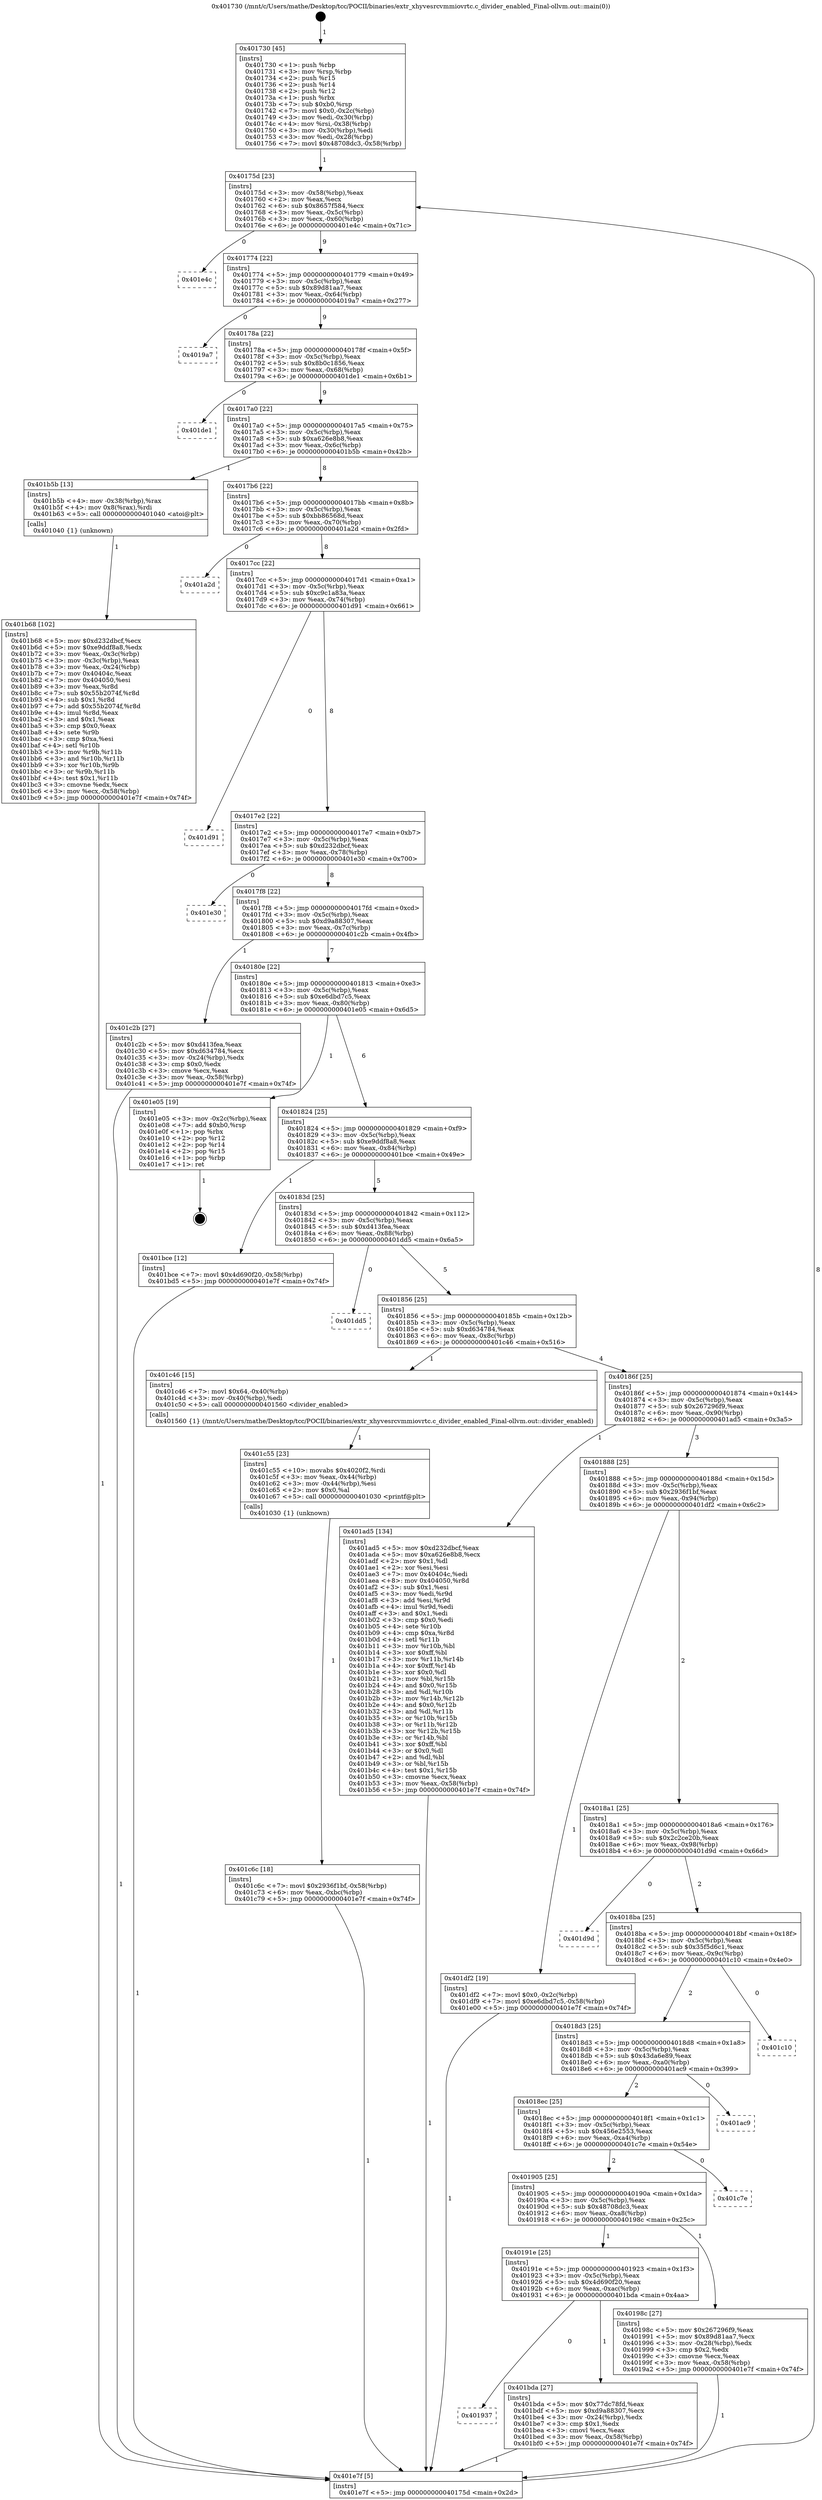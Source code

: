digraph "0x401730" {
  label = "0x401730 (/mnt/c/Users/mathe/Desktop/tcc/POCII/binaries/extr_xhyvesrcvmmiovrtc.c_divider_enabled_Final-ollvm.out::main(0))"
  labelloc = "t"
  node[shape=record]

  Entry [label="",width=0.3,height=0.3,shape=circle,fillcolor=black,style=filled]
  "0x40175d" [label="{
     0x40175d [23]\l
     | [instrs]\l
     &nbsp;&nbsp;0x40175d \<+3\>: mov -0x58(%rbp),%eax\l
     &nbsp;&nbsp;0x401760 \<+2\>: mov %eax,%ecx\l
     &nbsp;&nbsp;0x401762 \<+6\>: sub $0x8657f584,%ecx\l
     &nbsp;&nbsp;0x401768 \<+3\>: mov %eax,-0x5c(%rbp)\l
     &nbsp;&nbsp;0x40176b \<+3\>: mov %ecx,-0x60(%rbp)\l
     &nbsp;&nbsp;0x40176e \<+6\>: je 0000000000401e4c \<main+0x71c\>\l
  }"]
  "0x401e4c" [label="{
     0x401e4c\l
  }", style=dashed]
  "0x401774" [label="{
     0x401774 [22]\l
     | [instrs]\l
     &nbsp;&nbsp;0x401774 \<+5\>: jmp 0000000000401779 \<main+0x49\>\l
     &nbsp;&nbsp;0x401779 \<+3\>: mov -0x5c(%rbp),%eax\l
     &nbsp;&nbsp;0x40177c \<+5\>: sub $0x89d81aa7,%eax\l
     &nbsp;&nbsp;0x401781 \<+3\>: mov %eax,-0x64(%rbp)\l
     &nbsp;&nbsp;0x401784 \<+6\>: je 00000000004019a7 \<main+0x277\>\l
  }"]
  Exit [label="",width=0.3,height=0.3,shape=circle,fillcolor=black,style=filled,peripheries=2]
  "0x4019a7" [label="{
     0x4019a7\l
  }", style=dashed]
  "0x40178a" [label="{
     0x40178a [22]\l
     | [instrs]\l
     &nbsp;&nbsp;0x40178a \<+5\>: jmp 000000000040178f \<main+0x5f\>\l
     &nbsp;&nbsp;0x40178f \<+3\>: mov -0x5c(%rbp),%eax\l
     &nbsp;&nbsp;0x401792 \<+5\>: sub $0x8b0c1856,%eax\l
     &nbsp;&nbsp;0x401797 \<+3\>: mov %eax,-0x68(%rbp)\l
     &nbsp;&nbsp;0x40179a \<+6\>: je 0000000000401de1 \<main+0x6b1\>\l
  }"]
  "0x401c6c" [label="{
     0x401c6c [18]\l
     | [instrs]\l
     &nbsp;&nbsp;0x401c6c \<+7\>: movl $0x2936f1bf,-0x58(%rbp)\l
     &nbsp;&nbsp;0x401c73 \<+6\>: mov %eax,-0xbc(%rbp)\l
     &nbsp;&nbsp;0x401c79 \<+5\>: jmp 0000000000401e7f \<main+0x74f\>\l
  }"]
  "0x401de1" [label="{
     0x401de1\l
  }", style=dashed]
  "0x4017a0" [label="{
     0x4017a0 [22]\l
     | [instrs]\l
     &nbsp;&nbsp;0x4017a0 \<+5\>: jmp 00000000004017a5 \<main+0x75\>\l
     &nbsp;&nbsp;0x4017a5 \<+3\>: mov -0x5c(%rbp),%eax\l
     &nbsp;&nbsp;0x4017a8 \<+5\>: sub $0xa626e8b8,%eax\l
     &nbsp;&nbsp;0x4017ad \<+3\>: mov %eax,-0x6c(%rbp)\l
     &nbsp;&nbsp;0x4017b0 \<+6\>: je 0000000000401b5b \<main+0x42b\>\l
  }"]
  "0x401c55" [label="{
     0x401c55 [23]\l
     | [instrs]\l
     &nbsp;&nbsp;0x401c55 \<+10\>: movabs $0x4020f2,%rdi\l
     &nbsp;&nbsp;0x401c5f \<+3\>: mov %eax,-0x44(%rbp)\l
     &nbsp;&nbsp;0x401c62 \<+3\>: mov -0x44(%rbp),%esi\l
     &nbsp;&nbsp;0x401c65 \<+2\>: mov $0x0,%al\l
     &nbsp;&nbsp;0x401c67 \<+5\>: call 0000000000401030 \<printf@plt\>\l
     | [calls]\l
     &nbsp;&nbsp;0x401030 \{1\} (unknown)\l
  }"]
  "0x401b5b" [label="{
     0x401b5b [13]\l
     | [instrs]\l
     &nbsp;&nbsp;0x401b5b \<+4\>: mov -0x38(%rbp),%rax\l
     &nbsp;&nbsp;0x401b5f \<+4\>: mov 0x8(%rax),%rdi\l
     &nbsp;&nbsp;0x401b63 \<+5\>: call 0000000000401040 \<atoi@plt\>\l
     | [calls]\l
     &nbsp;&nbsp;0x401040 \{1\} (unknown)\l
  }"]
  "0x4017b6" [label="{
     0x4017b6 [22]\l
     | [instrs]\l
     &nbsp;&nbsp;0x4017b6 \<+5\>: jmp 00000000004017bb \<main+0x8b\>\l
     &nbsp;&nbsp;0x4017bb \<+3\>: mov -0x5c(%rbp),%eax\l
     &nbsp;&nbsp;0x4017be \<+5\>: sub $0xbb86568d,%eax\l
     &nbsp;&nbsp;0x4017c3 \<+3\>: mov %eax,-0x70(%rbp)\l
     &nbsp;&nbsp;0x4017c6 \<+6\>: je 0000000000401a2d \<main+0x2fd\>\l
  }"]
  "0x401937" [label="{
     0x401937\l
  }", style=dashed]
  "0x401a2d" [label="{
     0x401a2d\l
  }", style=dashed]
  "0x4017cc" [label="{
     0x4017cc [22]\l
     | [instrs]\l
     &nbsp;&nbsp;0x4017cc \<+5\>: jmp 00000000004017d1 \<main+0xa1\>\l
     &nbsp;&nbsp;0x4017d1 \<+3\>: mov -0x5c(%rbp),%eax\l
     &nbsp;&nbsp;0x4017d4 \<+5\>: sub $0xc9c1a83a,%eax\l
     &nbsp;&nbsp;0x4017d9 \<+3\>: mov %eax,-0x74(%rbp)\l
     &nbsp;&nbsp;0x4017dc \<+6\>: je 0000000000401d91 \<main+0x661\>\l
  }"]
  "0x401bda" [label="{
     0x401bda [27]\l
     | [instrs]\l
     &nbsp;&nbsp;0x401bda \<+5\>: mov $0x77dc78fd,%eax\l
     &nbsp;&nbsp;0x401bdf \<+5\>: mov $0xd9a88307,%ecx\l
     &nbsp;&nbsp;0x401be4 \<+3\>: mov -0x24(%rbp),%edx\l
     &nbsp;&nbsp;0x401be7 \<+3\>: cmp $0x1,%edx\l
     &nbsp;&nbsp;0x401bea \<+3\>: cmovl %ecx,%eax\l
     &nbsp;&nbsp;0x401bed \<+3\>: mov %eax,-0x58(%rbp)\l
     &nbsp;&nbsp;0x401bf0 \<+5\>: jmp 0000000000401e7f \<main+0x74f\>\l
  }"]
  "0x401d91" [label="{
     0x401d91\l
  }", style=dashed]
  "0x4017e2" [label="{
     0x4017e2 [22]\l
     | [instrs]\l
     &nbsp;&nbsp;0x4017e2 \<+5\>: jmp 00000000004017e7 \<main+0xb7\>\l
     &nbsp;&nbsp;0x4017e7 \<+3\>: mov -0x5c(%rbp),%eax\l
     &nbsp;&nbsp;0x4017ea \<+5\>: sub $0xd232dbcf,%eax\l
     &nbsp;&nbsp;0x4017ef \<+3\>: mov %eax,-0x78(%rbp)\l
     &nbsp;&nbsp;0x4017f2 \<+6\>: je 0000000000401e30 \<main+0x700\>\l
  }"]
  "0x401b68" [label="{
     0x401b68 [102]\l
     | [instrs]\l
     &nbsp;&nbsp;0x401b68 \<+5\>: mov $0xd232dbcf,%ecx\l
     &nbsp;&nbsp;0x401b6d \<+5\>: mov $0xe9ddf8a8,%edx\l
     &nbsp;&nbsp;0x401b72 \<+3\>: mov %eax,-0x3c(%rbp)\l
     &nbsp;&nbsp;0x401b75 \<+3\>: mov -0x3c(%rbp),%eax\l
     &nbsp;&nbsp;0x401b78 \<+3\>: mov %eax,-0x24(%rbp)\l
     &nbsp;&nbsp;0x401b7b \<+7\>: mov 0x40404c,%eax\l
     &nbsp;&nbsp;0x401b82 \<+7\>: mov 0x404050,%esi\l
     &nbsp;&nbsp;0x401b89 \<+3\>: mov %eax,%r8d\l
     &nbsp;&nbsp;0x401b8c \<+7\>: sub $0x55b2074f,%r8d\l
     &nbsp;&nbsp;0x401b93 \<+4\>: sub $0x1,%r8d\l
     &nbsp;&nbsp;0x401b97 \<+7\>: add $0x55b2074f,%r8d\l
     &nbsp;&nbsp;0x401b9e \<+4\>: imul %r8d,%eax\l
     &nbsp;&nbsp;0x401ba2 \<+3\>: and $0x1,%eax\l
     &nbsp;&nbsp;0x401ba5 \<+3\>: cmp $0x0,%eax\l
     &nbsp;&nbsp;0x401ba8 \<+4\>: sete %r9b\l
     &nbsp;&nbsp;0x401bac \<+3\>: cmp $0xa,%esi\l
     &nbsp;&nbsp;0x401baf \<+4\>: setl %r10b\l
     &nbsp;&nbsp;0x401bb3 \<+3\>: mov %r9b,%r11b\l
     &nbsp;&nbsp;0x401bb6 \<+3\>: and %r10b,%r11b\l
     &nbsp;&nbsp;0x401bb9 \<+3\>: xor %r10b,%r9b\l
     &nbsp;&nbsp;0x401bbc \<+3\>: or %r9b,%r11b\l
     &nbsp;&nbsp;0x401bbf \<+4\>: test $0x1,%r11b\l
     &nbsp;&nbsp;0x401bc3 \<+3\>: cmovne %edx,%ecx\l
     &nbsp;&nbsp;0x401bc6 \<+3\>: mov %ecx,-0x58(%rbp)\l
     &nbsp;&nbsp;0x401bc9 \<+5\>: jmp 0000000000401e7f \<main+0x74f\>\l
  }"]
  "0x401e30" [label="{
     0x401e30\l
  }", style=dashed]
  "0x4017f8" [label="{
     0x4017f8 [22]\l
     | [instrs]\l
     &nbsp;&nbsp;0x4017f8 \<+5\>: jmp 00000000004017fd \<main+0xcd\>\l
     &nbsp;&nbsp;0x4017fd \<+3\>: mov -0x5c(%rbp),%eax\l
     &nbsp;&nbsp;0x401800 \<+5\>: sub $0xd9a88307,%eax\l
     &nbsp;&nbsp;0x401805 \<+3\>: mov %eax,-0x7c(%rbp)\l
     &nbsp;&nbsp;0x401808 \<+6\>: je 0000000000401c2b \<main+0x4fb\>\l
  }"]
  "0x401730" [label="{
     0x401730 [45]\l
     | [instrs]\l
     &nbsp;&nbsp;0x401730 \<+1\>: push %rbp\l
     &nbsp;&nbsp;0x401731 \<+3\>: mov %rsp,%rbp\l
     &nbsp;&nbsp;0x401734 \<+2\>: push %r15\l
     &nbsp;&nbsp;0x401736 \<+2\>: push %r14\l
     &nbsp;&nbsp;0x401738 \<+2\>: push %r12\l
     &nbsp;&nbsp;0x40173a \<+1\>: push %rbx\l
     &nbsp;&nbsp;0x40173b \<+7\>: sub $0xb0,%rsp\l
     &nbsp;&nbsp;0x401742 \<+7\>: movl $0x0,-0x2c(%rbp)\l
     &nbsp;&nbsp;0x401749 \<+3\>: mov %edi,-0x30(%rbp)\l
     &nbsp;&nbsp;0x40174c \<+4\>: mov %rsi,-0x38(%rbp)\l
     &nbsp;&nbsp;0x401750 \<+3\>: mov -0x30(%rbp),%edi\l
     &nbsp;&nbsp;0x401753 \<+3\>: mov %edi,-0x28(%rbp)\l
     &nbsp;&nbsp;0x401756 \<+7\>: movl $0x48708dc3,-0x58(%rbp)\l
  }"]
  "0x401c2b" [label="{
     0x401c2b [27]\l
     | [instrs]\l
     &nbsp;&nbsp;0x401c2b \<+5\>: mov $0xd413fea,%eax\l
     &nbsp;&nbsp;0x401c30 \<+5\>: mov $0xd634784,%ecx\l
     &nbsp;&nbsp;0x401c35 \<+3\>: mov -0x24(%rbp),%edx\l
     &nbsp;&nbsp;0x401c38 \<+3\>: cmp $0x0,%edx\l
     &nbsp;&nbsp;0x401c3b \<+3\>: cmove %ecx,%eax\l
     &nbsp;&nbsp;0x401c3e \<+3\>: mov %eax,-0x58(%rbp)\l
     &nbsp;&nbsp;0x401c41 \<+5\>: jmp 0000000000401e7f \<main+0x74f\>\l
  }"]
  "0x40180e" [label="{
     0x40180e [22]\l
     | [instrs]\l
     &nbsp;&nbsp;0x40180e \<+5\>: jmp 0000000000401813 \<main+0xe3\>\l
     &nbsp;&nbsp;0x401813 \<+3\>: mov -0x5c(%rbp),%eax\l
     &nbsp;&nbsp;0x401816 \<+5\>: sub $0xe6dbd7c5,%eax\l
     &nbsp;&nbsp;0x40181b \<+3\>: mov %eax,-0x80(%rbp)\l
     &nbsp;&nbsp;0x40181e \<+6\>: je 0000000000401e05 \<main+0x6d5\>\l
  }"]
  "0x401e7f" [label="{
     0x401e7f [5]\l
     | [instrs]\l
     &nbsp;&nbsp;0x401e7f \<+5\>: jmp 000000000040175d \<main+0x2d\>\l
  }"]
  "0x401e05" [label="{
     0x401e05 [19]\l
     | [instrs]\l
     &nbsp;&nbsp;0x401e05 \<+3\>: mov -0x2c(%rbp),%eax\l
     &nbsp;&nbsp;0x401e08 \<+7\>: add $0xb0,%rsp\l
     &nbsp;&nbsp;0x401e0f \<+1\>: pop %rbx\l
     &nbsp;&nbsp;0x401e10 \<+2\>: pop %r12\l
     &nbsp;&nbsp;0x401e12 \<+2\>: pop %r14\l
     &nbsp;&nbsp;0x401e14 \<+2\>: pop %r15\l
     &nbsp;&nbsp;0x401e16 \<+1\>: pop %rbp\l
     &nbsp;&nbsp;0x401e17 \<+1\>: ret\l
  }"]
  "0x401824" [label="{
     0x401824 [25]\l
     | [instrs]\l
     &nbsp;&nbsp;0x401824 \<+5\>: jmp 0000000000401829 \<main+0xf9\>\l
     &nbsp;&nbsp;0x401829 \<+3\>: mov -0x5c(%rbp),%eax\l
     &nbsp;&nbsp;0x40182c \<+5\>: sub $0xe9ddf8a8,%eax\l
     &nbsp;&nbsp;0x401831 \<+6\>: mov %eax,-0x84(%rbp)\l
     &nbsp;&nbsp;0x401837 \<+6\>: je 0000000000401bce \<main+0x49e\>\l
  }"]
  "0x40191e" [label="{
     0x40191e [25]\l
     | [instrs]\l
     &nbsp;&nbsp;0x40191e \<+5\>: jmp 0000000000401923 \<main+0x1f3\>\l
     &nbsp;&nbsp;0x401923 \<+3\>: mov -0x5c(%rbp),%eax\l
     &nbsp;&nbsp;0x401926 \<+5\>: sub $0x4d690f20,%eax\l
     &nbsp;&nbsp;0x40192b \<+6\>: mov %eax,-0xac(%rbp)\l
     &nbsp;&nbsp;0x401931 \<+6\>: je 0000000000401bda \<main+0x4aa\>\l
  }"]
  "0x401bce" [label="{
     0x401bce [12]\l
     | [instrs]\l
     &nbsp;&nbsp;0x401bce \<+7\>: movl $0x4d690f20,-0x58(%rbp)\l
     &nbsp;&nbsp;0x401bd5 \<+5\>: jmp 0000000000401e7f \<main+0x74f\>\l
  }"]
  "0x40183d" [label="{
     0x40183d [25]\l
     | [instrs]\l
     &nbsp;&nbsp;0x40183d \<+5\>: jmp 0000000000401842 \<main+0x112\>\l
     &nbsp;&nbsp;0x401842 \<+3\>: mov -0x5c(%rbp),%eax\l
     &nbsp;&nbsp;0x401845 \<+5\>: sub $0xd413fea,%eax\l
     &nbsp;&nbsp;0x40184a \<+6\>: mov %eax,-0x88(%rbp)\l
     &nbsp;&nbsp;0x401850 \<+6\>: je 0000000000401dd5 \<main+0x6a5\>\l
  }"]
  "0x40198c" [label="{
     0x40198c [27]\l
     | [instrs]\l
     &nbsp;&nbsp;0x40198c \<+5\>: mov $0x267296f9,%eax\l
     &nbsp;&nbsp;0x401991 \<+5\>: mov $0x89d81aa7,%ecx\l
     &nbsp;&nbsp;0x401996 \<+3\>: mov -0x28(%rbp),%edx\l
     &nbsp;&nbsp;0x401999 \<+3\>: cmp $0x2,%edx\l
     &nbsp;&nbsp;0x40199c \<+3\>: cmovne %ecx,%eax\l
     &nbsp;&nbsp;0x40199f \<+3\>: mov %eax,-0x58(%rbp)\l
     &nbsp;&nbsp;0x4019a2 \<+5\>: jmp 0000000000401e7f \<main+0x74f\>\l
  }"]
  "0x401dd5" [label="{
     0x401dd5\l
  }", style=dashed]
  "0x401856" [label="{
     0x401856 [25]\l
     | [instrs]\l
     &nbsp;&nbsp;0x401856 \<+5\>: jmp 000000000040185b \<main+0x12b\>\l
     &nbsp;&nbsp;0x40185b \<+3\>: mov -0x5c(%rbp),%eax\l
     &nbsp;&nbsp;0x40185e \<+5\>: sub $0xd634784,%eax\l
     &nbsp;&nbsp;0x401863 \<+6\>: mov %eax,-0x8c(%rbp)\l
     &nbsp;&nbsp;0x401869 \<+6\>: je 0000000000401c46 \<main+0x516\>\l
  }"]
  "0x401905" [label="{
     0x401905 [25]\l
     | [instrs]\l
     &nbsp;&nbsp;0x401905 \<+5\>: jmp 000000000040190a \<main+0x1da\>\l
     &nbsp;&nbsp;0x40190a \<+3\>: mov -0x5c(%rbp),%eax\l
     &nbsp;&nbsp;0x40190d \<+5\>: sub $0x48708dc3,%eax\l
     &nbsp;&nbsp;0x401912 \<+6\>: mov %eax,-0xa8(%rbp)\l
     &nbsp;&nbsp;0x401918 \<+6\>: je 000000000040198c \<main+0x25c\>\l
  }"]
  "0x401c46" [label="{
     0x401c46 [15]\l
     | [instrs]\l
     &nbsp;&nbsp;0x401c46 \<+7\>: movl $0x64,-0x40(%rbp)\l
     &nbsp;&nbsp;0x401c4d \<+3\>: mov -0x40(%rbp),%edi\l
     &nbsp;&nbsp;0x401c50 \<+5\>: call 0000000000401560 \<divider_enabled\>\l
     | [calls]\l
     &nbsp;&nbsp;0x401560 \{1\} (/mnt/c/Users/mathe/Desktop/tcc/POCII/binaries/extr_xhyvesrcvmmiovrtc.c_divider_enabled_Final-ollvm.out::divider_enabled)\l
  }"]
  "0x40186f" [label="{
     0x40186f [25]\l
     | [instrs]\l
     &nbsp;&nbsp;0x40186f \<+5\>: jmp 0000000000401874 \<main+0x144\>\l
     &nbsp;&nbsp;0x401874 \<+3\>: mov -0x5c(%rbp),%eax\l
     &nbsp;&nbsp;0x401877 \<+5\>: sub $0x267296f9,%eax\l
     &nbsp;&nbsp;0x40187c \<+6\>: mov %eax,-0x90(%rbp)\l
     &nbsp;&nbsp;0x401882 \<+6\>: je 0000000000401ad5 \<main+0x3a5\>\l
  }"]
  "0x401c7e" [label="{
     0x401c7e\l
  }", style=dashed]
  "0x401ad5" [label="{
     0x401ad5 [134]\l
     | [instrs]\l
     &nbsp;&nbsp;0x401ad5 \<+5\>: mov $0xd232dbcf,%eax\l
     &nbsp;&nbsp;0x401ada \<+5\>: mov $0xa626e8b8,%ecx\l
     &nbsp;&nbsp;0x401adf \<+2\>: mov $0x1,%dl\l
     &nbsp;&nbsp;0x401ae1 \<+2\>: xor %esi,%esi\l
     &nbsp;&nbsp;0x401ae3 \<+7\>: mov 0x40404c,%edi\l
     &nbsp;&nbsp;0x401aea \<+8\>: mov 0x404050,%r8d\l
     &nbsp;&nbsp;0x401af2 \<+3\>: sub $0x1,%esi\l
     &nbsp;&nbsp;0x401af5 \<+3\>: mov %edi,%r9d\l
     &nbsp;&nbsp;0x401af8 \<+3\>: add %esi,%r9d\l
     &nbsp;&nbsp;0x401afb \<+4\>: imul %r9d,%edi\l
     &nbsp;&nbsp;0x401aff \<+3\>: and $0x1,%edi\l
     &nbsp;&nbsp;0x401b02 \<+3\>: cmp $0x0,%edi\l
     &nbsp;&nbsp;0x401b05 \<+4\>: sete %r10b\l
     &nbsp;&nbsp;0x401b09 \<+4\>: cmp $0xa,%r8d\l
     &nbsp;&nbsp;0x401b0d \<+4\>: setl %r11b\l
     &nbsp;&nbsp;0x401b11 \<+3\>: mov %r10b,%bl\l
     &nbsp;&nbsp;0x401b14 \<+3\>: xor $0xff,%bl\l
     &nbsp;&nbsp;0x401b17 \<+3\>: mov %r11b,%r14b\l
     &nbsp;&nbsp;0x401b1a \<+4\>: xor $0xff,%r14b\l
     &nbsp;&nbsp;0x401b1e \<+3\>: xor $0x0,%dl\l
     &nbsp;&nbsp;0x401b21 \<+3\>: mov %bl,%r15b\l
     &nbsp;&nbsp;0x401b24 \<+4\>: and $0x0,%r15b\l
     &nbsp;&nbsp;0x401b28 \<+3\>: and %dl,%r10b\l
     &nbsp;&nbsp;0x401b2b \<+3\>: mov %r14b,%r12b\l
     &nbsp;&nbsp;0x401b2e \<+4\>: and $0x0,%r12b\l
     &nbsp;&nbsp;0x401b32 \<+3\>: and %dl,%r11b\l
     &nbsp;&nbsp;0x401b35 \<+3\>: or %r10b,%r15b\l
     &nbsp;&nbsp;0x401b38 \<+3\>: or %r11b,%r12b\l
     &nbsp;&nbsp;0x401b3b \<+3\>: xor %r12b,%r15b\l
     &nbsp;&nbsp;0x401b3e \<+3\>: or %r14b,%bl\l
     &nbsp;&nbsp;0x401b41 \<+3\>: xor $0xff,%bl\l
     &nbsp;&nbsp;0x401b44 \<+3\>: or $0x0,%dl\l
     &nbsp;&nbsp;0x401b47 \<+2\>: and %dl,%bl\l
     &nbsp;&nbsp;0x401b49 \<+3\>: or %bl,%r15b\l
     &nbsp;&nbsp;0x401b4c \<+4\>: test $0x1,%r15b\l
     &nbsp;&nbsp;0x401b50 \<+3\>: cmovne %ecx,%eax\l
     &nbsp;&nbsp;0x401b53 \<+3\>: mov %eax,-0x58(%rbp)\l
     &nbsp;&nbsp;0x401b56 \<+5\>: jmp 0000000000401e7f \<main+0x74f\>\l
  }"]
  "0x401888" [label="{
     0x401888 [25]\l
     | [instrs]\l
     &nbsp;&nbsp;0x401888 \<+5\>: jmp 000000000040188d \<main+0x15d\>\l
     &nbsp;&nbsp;0x40188d \<+3\>: mov -0x5c(%rbp),%eax\l
     &nbsp;&nbsp;0x401890 \<+5\>: sub $0x2936f1bf,%eax\l
     &nbsp;&nbsp;0x401895 \<+6\>: mov %eax,-0x94(%rbp)\l
     &nbsp;&nbsp;0x40189b \<+6\>: je 0000000000401df2 \<main+0x6c2\>\l
  }"]
  "0x4018ec" [label="{
     0x4018ec [25]\l
     | [instrs]\l
     &nbsp;&nbsp;0x4018ec \<+5\>: jmp 00000000004018f1 \<main+0x1c1\>\l
     &nbsp;&nbsp;0x4018f1 \<+3\>: mov -0x5c(%rbp),%eax\l
     &nbsp;&nbsp;0x4018f4 \<+5\>: sub $0x456e2553,%eax\l
     &nbsp;&nbsp;0x4018f9 \<+6\>: mov %eax,-0xa4(%rbp)\l
     &nbsp;&nbsp;0x4018ff \<+6\>: je 0000000000401c7e \<main+0x54e\>\l
  }"]
  "0x401df2" [label="{
     0x401df2 [19]\l
     | [instrs]\l
     &nbsp;&nbsp;0x401df2 \<+7\>: movl $0x0,-0x2c(%rbp)\l
     &nbsp;&nbsp;0x401df9 \<+7\>: movl $0xe6dbd7c5,-0x58(%rbp)\l
     &nbsp;&nbsp;0x401e00 \<+5\>: jmp 0000000000401e7f \<main+0x74f\>\l
  }"]
  "0x4018a1" [label="{
     0x4018a1 [25]\l
     | [instrs]\l
     &nbsp;&nbsp;0x4018a1 \<+5\>: jmp 00000000004018a6 \<main+0x176\>\l
     &nbsp;&nbsp;0x4018a6 \<+3\>: mov -0x5c(%rbp),%eax\l
     &nbsp;&nbsp;0x4018a9 \<+5\>: sub $0x2c2ce20b,%eax\l
     &nbsp;&nbsp;0x4018ae \<+6\>: mov %eax,-0x98(%rbp)\l
     &nbsp;&nbsp;0x4018b4 \<+6\>: je 0000000000401d9d \<main+0x66d\>\l
  }"]
  "0x401ac9" [label="{
     0x401ac9\l
  }", style=dashed]
  "0x401d9d" [label="{
     0x401d9d\l
  }", style=dashed]
  "0x4018ba" [label="{
     0x4018ba [25]\l
     | [instrs]\l
     &nbsp;&nbsp;0x4018ba \<+5\>: jmp 00000000004018bf \<main+0x18f\>\l
     &nbsp;&nbsp;0x4018bf \<+3\>: mov -0x5c(%rbp),%eax\l
     &nbsp;&nbsp;0x4018c2 \<+5\>: sub $0x35f5d6c1,%eax\l
     &nbsp;&nbsp;0x4018c7 \<+6\>: mov %eax,-0x9c(%rbp)\l
     &nbsp;&nbsp;0x4018cd \<+6\>: je 0000000000401c10 \<main+0x4e0\>\l
  }"]
  "0x4018d3" [label="{
     0x4018d3 [25]\l
     | [instrs]\l
     &nbsp;&nbsp;0x4018d3 \<+5\>: jmp 00000000004018d8 \<main+0x1a8\>\l
     &nbsp;&nbsp;0x4018d8 \<+3\>: mov -0x5c(%rbp),%eax\l
     &nbsp;&nbsp;0x4018db \<+5\>: sub $0x43da6e89,%eax\l
     &nbsp;&nbsp;0x4018e0 \<+6\>: mov %eax,-0xa0(%rbp)\l
     &nbsp;&nbsp;0x4018e6 \<+6\>: je 0000000000401ac9 \<main+0x399\>\l
  }"]
  "0x401c10" [label="{
     0x401c10\l
  }", style=dashed]
  Entry -> "0x401730" [label=" 1"]
  "0x40175d" -> "0x401e4c" [label=" 0"]
  "0x40175d" -> "0x401774" [label=" 9"]
  "0x401e05" -> Exit [label=" 1"]
  "0x401774" -> "0x4019a7" [label=" 0"]
  "0x401774" -> "0x40178a" [label=" 9"]
  "0x401df2" -> "0x401e7f" [label=" 1"]
  "0x40178a" -> "0x401de1" [label=" 0"]
  "0x40178a" -> "0x4017a0" [label=" 9"]
  "0x401c6c" -> "0x401e7f" [label=" 1"]
  "0x4017a0" -> "0x401b5b" [label=" 1"]
  "0x4017a0" -> "0x4017b6" [label=" 8"]
  "0x401c55" -> "0x401c6c" [label=" 1"]
  "0x4017b6" -> "0x401a2d" [label=" 0"]
  "0x4017b6" -> "0x4017cc" [label=" 8"]
  "0x401c46" -> "0x401c55" [label=" 1"]
  "0x4017cc" -> "0x401d91" [label=" 0"]
  "0x4017cc" -> "0x4017e2" [label=" 8"]
  "0x401c2b" -> "0x401e7f" [label=" 1"]
  "0x4017e2" -> "0x401e30" [label=" 0"]
  "0x4017e2" -> "0x4017f8" [label=" 8"]
  "0x40191e" -> "0x401937" [label=" 0"]
  "0x4017f8" -> "0x401c2b" [label=" 1"]
  "0x4017f8" -> "0x40180e" [label=" 7"]
  "0x40191e" -> "0x401bda" [label=" 1"]
  "0x40180e" -> "0x401e05" [label=" 1"]
  "0x40180e" -> "0x401824" [label=" 6"]
  "0x401bda" -> "0x401e7f" [label=" 1"]
  "0x401824" -> "0x401bce" [label=" 1"]
  "0x401824" -> "0x40183d" [label=" 5"]
  "0x401bce" -> "0x401e7f" [label=" 1"]
  "0x40183d" -> "0x401dd5" [label=" 0"]
  "0x40183d" -> "0x401856" [label=" 5"]
  "0x401b68" -> "0x401e7f" [label=" 1"]
  "0x401856" -> "0x401c46" [label=" 1"]
  "0x401856" -> "0x40186f" [label=" 4"]
  "0x401ad5" -> "0x401e7f" [label=" 1"]
  "0x40186f" -> "0x401ad5" [label=" 1"]
  "0x40186f" -> "0x401888" [label=" 3"]
  "0x401e7f" -> "0x40175d" [label=" 8"]
  "0x401888" -> "0x401df2" [label=" 1"]
  "0x401888" -> "0x4018a1" [label=" 2"]
  "0x40198c" -> "0x401e7f" [label=" 1"]
  "0x4018a1" -> "0x401d9d" [label=" 0"]
  "0x4018a1" -> "0x4018ba" [label=" 2"]
  "0x401905" -> "0x40191e" [label=" 1"]
  "0x4018ba" -> "0x401c10" [label=" 0"]
  "0x4018ba" -> "0x4018d3" [label=" 2"]
  "0x401905" -> "0x40198c" [label=" 1"]
  "0x4018d3" -> "0x401ac9" [label=" 0"]
  "0x4018d3" -> "0x4018ec" [label=" 2"]
  "0x401730" -> "0x40175d" [label=" 1"]
  "0x4018ec" -> "0x401c7e" [label=" 0"]
  "0x4018ec" -> "0x401905" [label=" 2"]
  "0x401b5b" -> "0x401b68" [label=" 1"]
}

